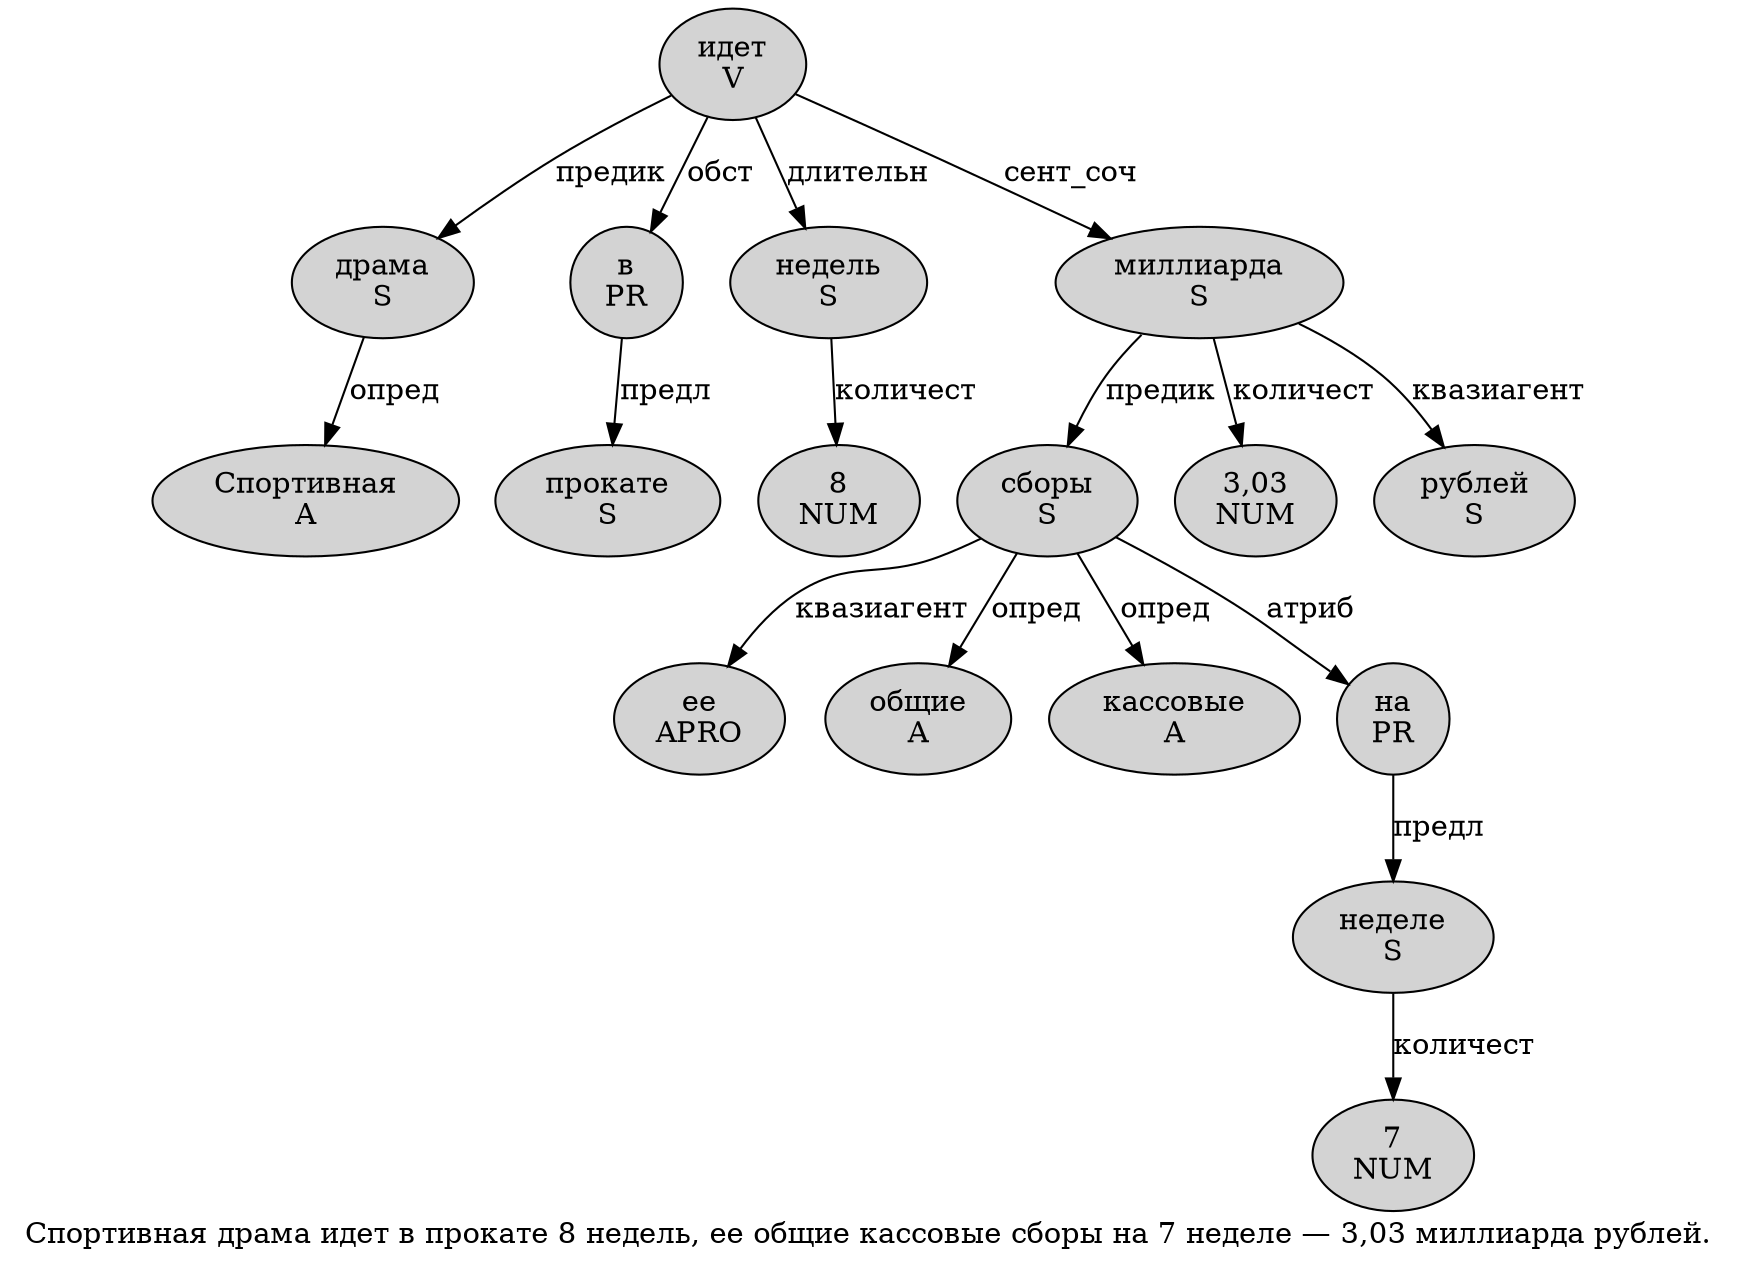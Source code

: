 digraph SENTENCE_1304 {
	graph [label="Спортивная драма идет в прокате 8 недель, ее общие кассовые сборы на 7 неделе — 3,03 миллиарда рублей."]
	node [style=filled]
		0 [label="Спортивная
A" color="" fillcolor=lightgray penwidth=1 shape=ellipse]
		1 [label="драма
S" color="" fillcolor=lightgray penwidth=1 shape=ellipse]
		2 [label="идет
V" color="" fillcolor=lightgray penwidth=1 shape=ellipse]
		3 [label="в
PR" color="" fillcolor=lightgray penwidth=1 shape=ellipse]
		4 [label="прокате
S" color="" fillcolor=lightgray penwidth=1 shape=ellipse]
		5 [label="8
NUM" color="" fillcolor=lightgray penwidth=1 shape=ellipse]
		6 [label="недель
S" color="" fillcolor=lightgray penwidth=1 shape=ellipse]
		8 [label="ее
APRO" color="" fillcolor=lightgray penwidth=1 shape=ellipse]
		9 [label="общие
A" color="" fillcolor=lightgray penwidth=1 shape=ellipse]
		10 [label="кассовые
A" color="" fillcolor=lightgray penwidth=1 shape=ellipse]
		11 [label="сборы
S" color="" fillcolor=lightgray penwidth=1 shape=ellipse]
		12 [label="на
PR" color="" fillcolor=lightgray penwidth=1 shape=ellipse]
		13 [label="7
NUM" color="" fillcolor=lightgray penwidth=1 shape=ellipse]
		14 [label="неделе
S" color="" fillcolor=lightgray penwidth=1 shape=ellipse]
		16 [label="3,03
NUM" color="" fillcolor=lightgray penwidth=1 shape=ellipse]
		17 [label="миллиарда
S" color="" fillcolor=lightgray penwidth=1 shape=ellipse]
		18 [label="рублей
S" color="" fillcolor=lightgray penwidth=1 shape=ellipse]
			2 -> 1 [label="предик"]
			2 -> 3 [label="обст"]
			2 -> 6 [label="длительн"]
			2 -> 17 [label="сент_соч"]
			14 -> 13 [label="количест"]
			1 -> 0 [label="опред"]
			6 -> 5 [label="количест"]
			17 -> 11 [label="предик"]
			17 -> 16 [label="количест"]
			17 -> 18 [label="квазиагент"]
			11 -> 8 [label="квазиагент"]
			11 -> 9 [label="опред"]
			11 -> 10 [label="опред"]
			11 -> 12 [label="атриб"]
			12 -> 14 [label="предл"]
			3 -> 4 [label="предл"]
}